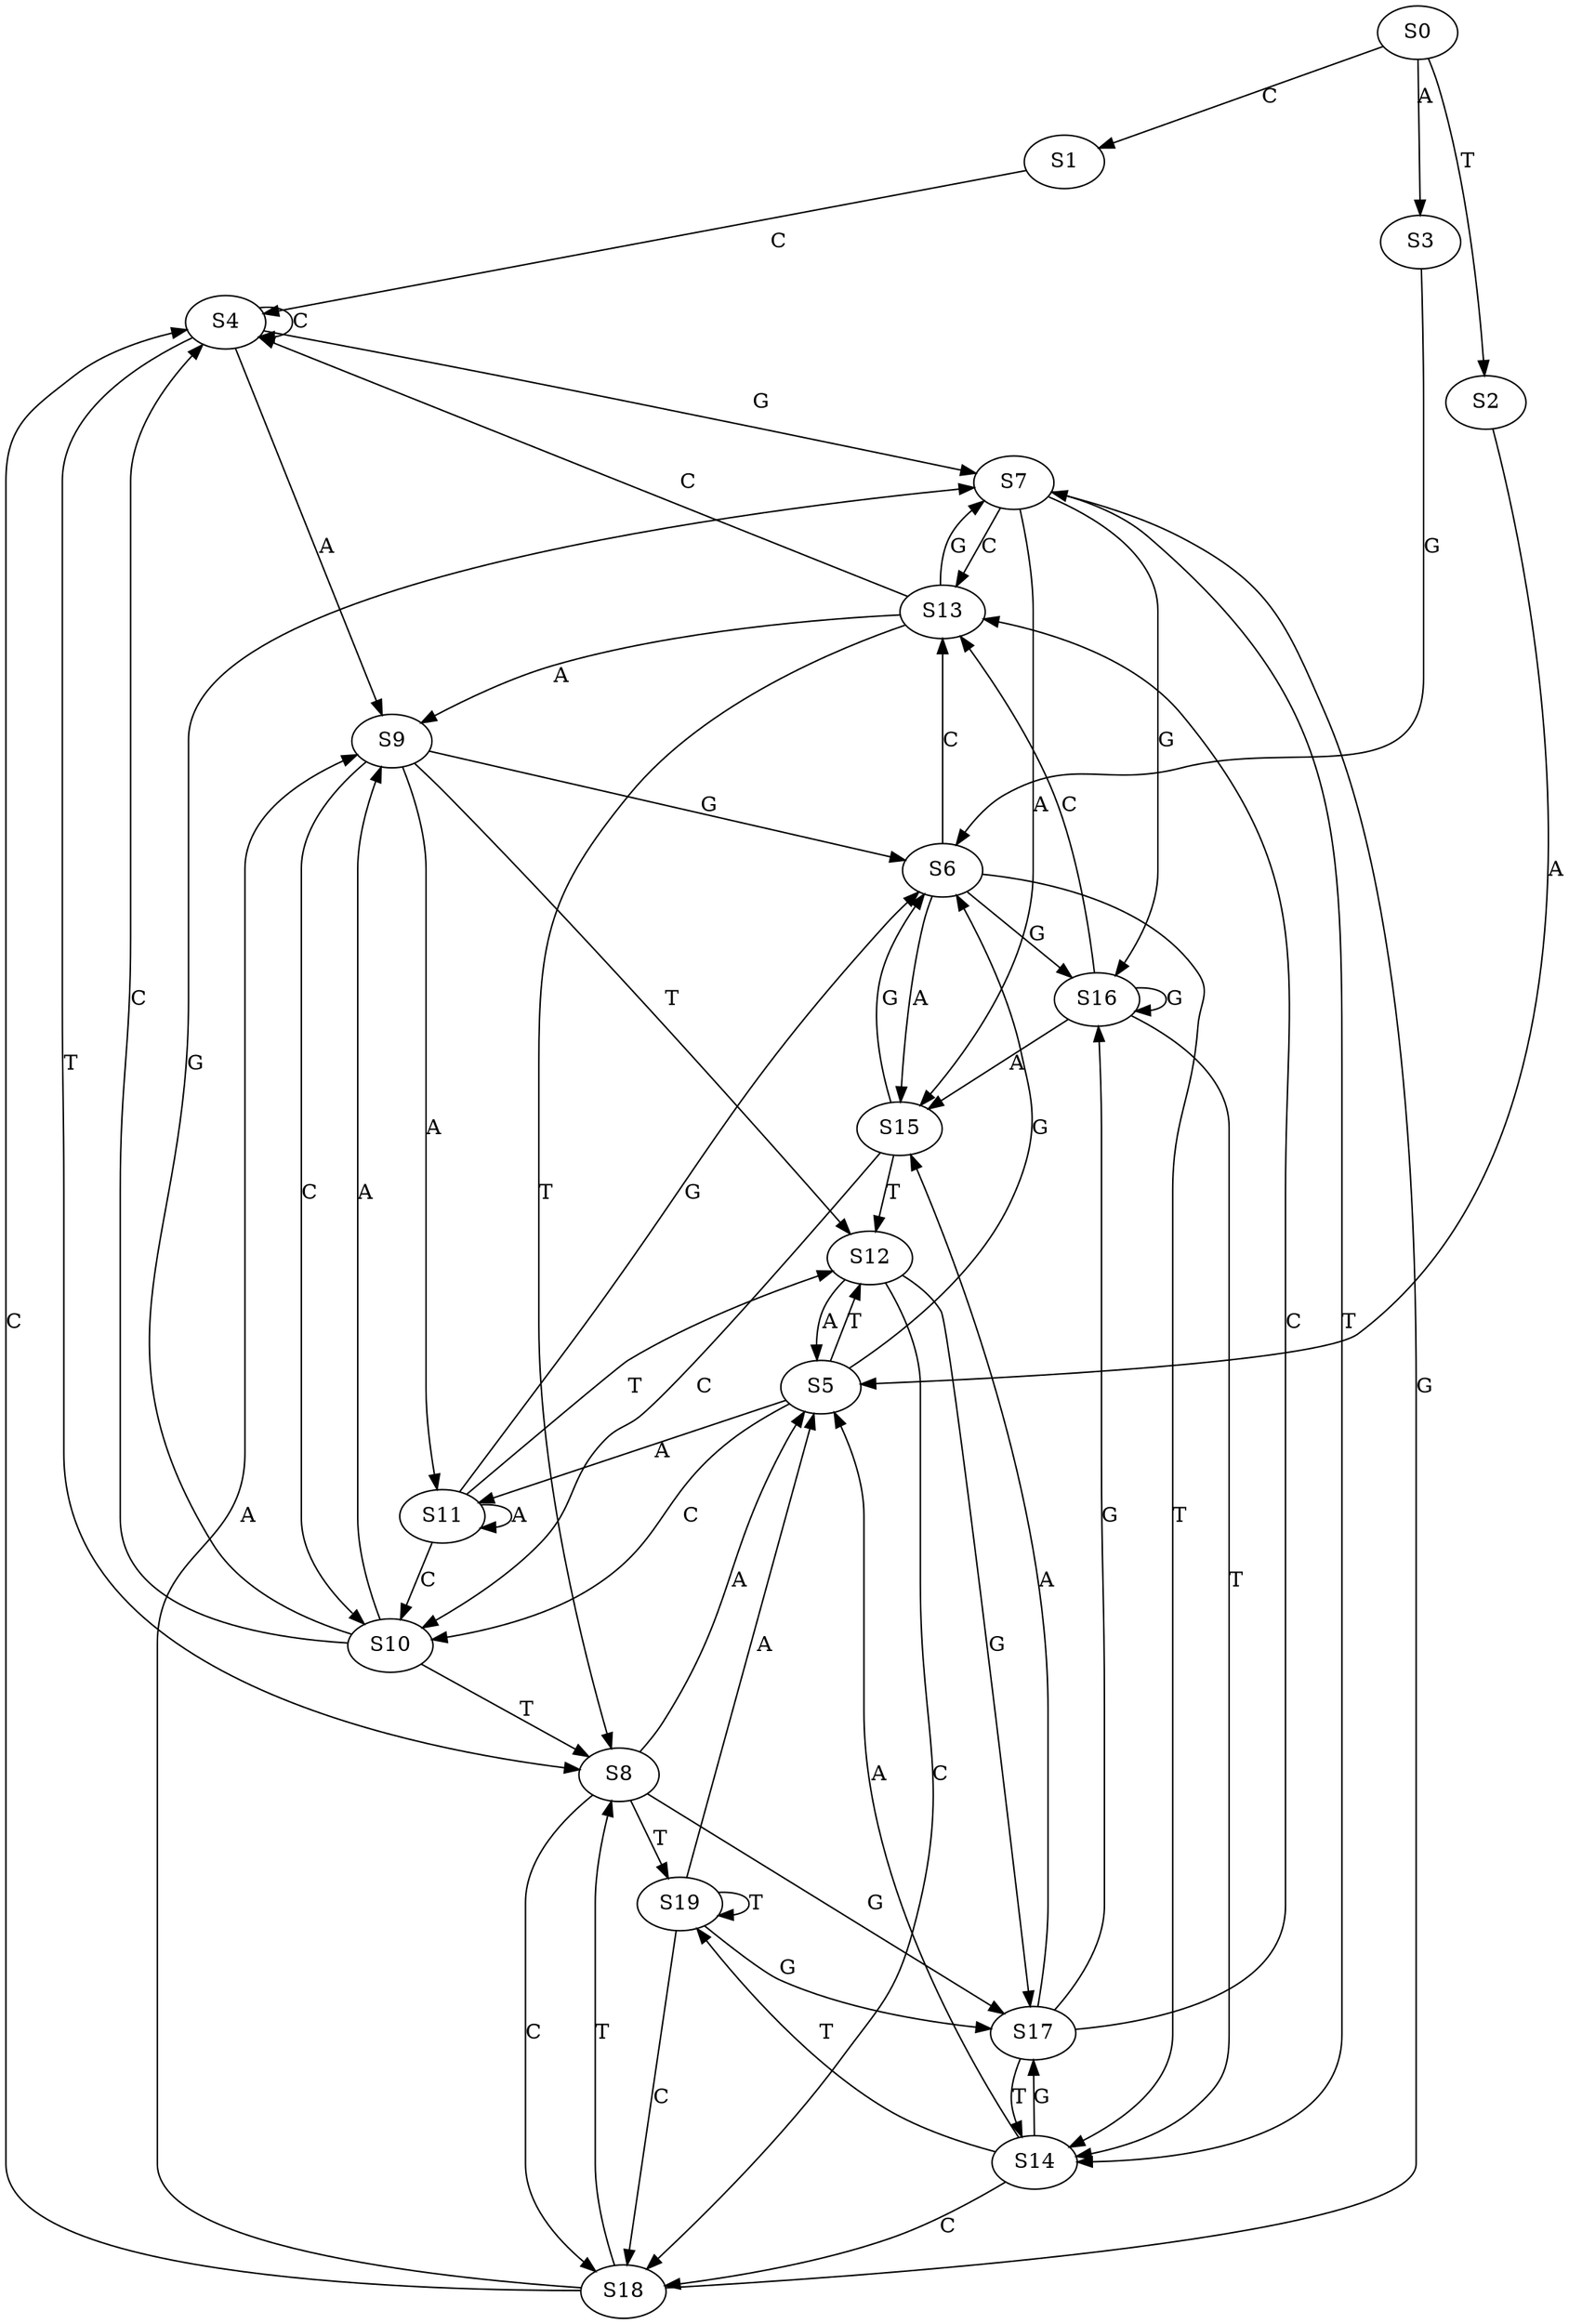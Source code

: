strict digraph  {
	S0 -> S1 [ label = C ];
	S0 -> S2 [ label = T ];
	S0 -> S3 [ label = A ];
	S1 -> S4 [ label = C ];
	S2 -> S5 [ label = A ];
	S3 -> S6 [ label = G ];
	S4 -> S4 [ label = C ];
	S4 -> S7 [ label = G ];
	S4 -> S8 [ label = T ];
	S4 -> S9 [ label = A ];
	S5 -> S10 [ label = C ];
	S5 -> S6 [ label = G ];
	S5 -> S11 [ label = A ];
	S5 -> S12 [ label = T ];
	S6 -> S13 [ label = C ];
	S6 -> S14 [ label = T ];
	S6 -> S15 [ label = A ];
	S6 -> S16 [ label = G ];
	S7 -> S13 [ label = C ];
	S7 -> S16 [ label = G ];
	S7 -> S14 [ label = T ];
	S7 -> S15 [ label = A ];
	S8 -> S17 [ label = G ];
	S8 -> S18 [ label = C ];
	S8 -> S19 [ label = T ];
	S8 -> S5 [ label = A ];
	S9 -> S6 [ label = G ];
	S9 -> S11 [ label = A ];
	S9 -> S10 [ label = C ];
	S9 -> S12 [ label = T ];
	S10 -> S4 [ label = C ];
	S10 -> S8 [ label = T ];
	S10 -> S9 [ label = A ];
	S10 -> S7 [ label = G ];
	S11 -> S12 [ label = T ];
	S11 -> S6 [ label = G ];
	S11 -> S11 [ label = A ];
	S11 -> S10 [ label = C ];
	S12 -> S17 [ label = G ];
	S12 -> S5 [ label = A ];
	S12 -> S18 [ label = C ];
	S13 -> S4 [ label = C ];
	S13 -> S8 [ label = T ];
	S13 -> S7 [ label = G ];
	S13 -> S9 [ label = A ];
	S14 -> S18 [ label = C ];
	S14 -> S17 [ label = G ];
	S14 -> S5 [ label = A ];
	S14 -> S19 [ label = T ];
	S15 -> S10 [ label = C ];
	S15 -> S6 [ label = G ];
	S15 -> S12 [ label = T ];
	S16 -> S13 [ label = C ];
	S16 -> S16 [ label = G ];
	S16 -> S15 [ label = A ];
	S16 -> S14 [ label = T ];
	S17 -> S16 [ label = G ];
	S17 -> S13 [ label = C ];
	S17 -> S15 [ label = A ];
	S17 -> S14 [ label = T ];
	S18 -> S8 [ label = T ];
	S18 -> S4 [ label = C ];
	S18 -> S7 [ label = G ];
	S18 -> S9 [ label = A ];
	S19 -> S18 [ label = C ];
	S19 -> S5 [ label = A ];
	S19 -> S17 [ label = G ];
	S19 -> S19 [ label = T ];
}
